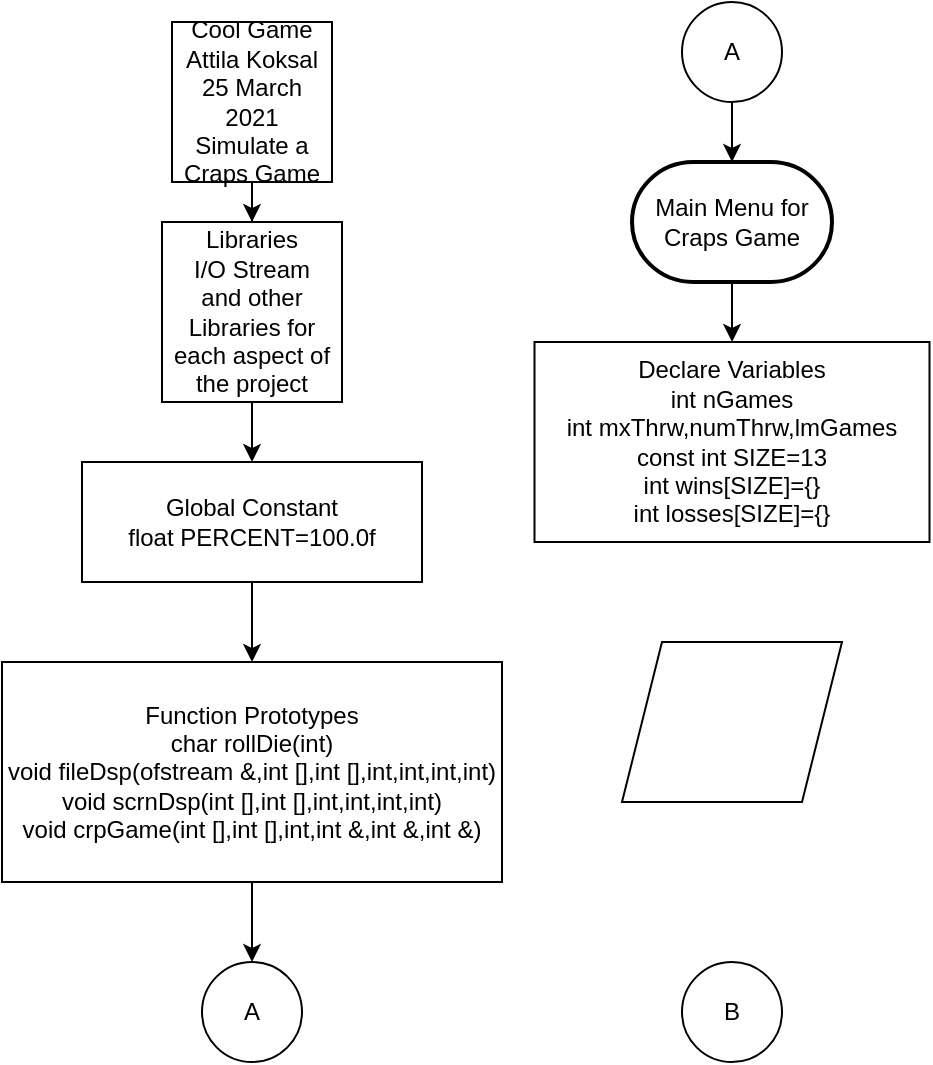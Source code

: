 <mxfile version="14.5.1" type="device"><diagram id="C5RBs43oDa-KdzZeNtuy" name="Page-1"><mxGraphModel dx="1038" dy="580" grid="1" gridSize="10" guides="1" tooltips="1" connect="1" arrows="1" fold="1" page="1" pageScale="1" pageWidth="827" pageHeight="1169" math="0" shadow="0"><root><mxCell id="WIyWlLk6GJQsqaUBKTNV-0"/><mxCell id="WIyWlLk6GJQsqaUBKTNV-1" parent="WIyWlLk6GJQsqaUBKTNV-0"/><mxCell id="A4RTOoCLaP5nwwJ5r5Nx-5" value="" style="edgeStyle=orthogonalEdgeStyle;rounded=0;orthogonalLoop=1;jettySize=auto;html=1;" edge="1" parent="WIyWlLk6GJQsqaUBKTNV-1" source="mPQuLuSIxWRG8TVKtKjL-20" target="mPQuLuSIxWRG8TVKtKjL-24"><mxGeometry relative="1" as="geometry"/></mxCell><mxCell id="mPQuLuSIxWRG8TVKtKjL-20" value="A" style="ellipse;whiteSpace=wrap;html=1;aspect=fixed;" parent="WIyWlLk6GJQsqaUBKTNV-1" vertex="1"><mxGeometry x="345" y="40" width="50" height="50" as="geometry"/></mxCell><mxCell id="A4RTOoCLaP5nwwJ5r5Nx-2" value="" style="edgeStyle=orthogonalEdgeStyle;rounded=0;orthogonalLoop=1;jettySize=auto;html=1;" edge="1" parent="WIyWlLk6GJQsqaUBKTNV-1" source="mPQuLuSIxWRG8TVKtKjL-24" target="mPQuLuSIxWRG8TVKtKjL-26"><mxGeometry relative="1" as="geometry"/></mxCell><mxCell id="mPQuLuSIxWRG8TVKtKjL-24" value="Main Menu for Craps Game" style="strokeWidth=2;html=1;shape=mxgraph.flowchart.terminator;whiteSpace=wrap;" parent="WIyWlLk6GJQsqaUBKTNV-1" vertex="1"><mxGeometry x="320" y="120" width="100" height="60" as="geometry"/></mxCell><mxCell id="mPQuLuSIxWRG8TVKtKjL-26" value="Declare Variables&lt;br&gt;int nGames&lt;br&gt;int mxThrw,numThrw,lmGames&lt;br&gt;const int SIZE=13&lt;br&gt;int wins[SIZE]={}&lt;br&gt;int losses[SIZE]={}" style="rounded=0;whiteSpace=wrap;html=1;" parent="WIyWlLk6GJQsqaUBKTNV-1" vertex="1"><mxGeometry x="271.25" y="210" width="197.5" height="100" as="geometry"/></mxCell><mxCell id="mPQuLuSIxWRG8TVKtKjL-0" value="Cool Game&lt;br&gt;Attila Koksal&lt;br&gt;25 March 2021&lt;br&gt;Simulate a Craps Game" style="whiteSpace=wrap;html=1;aspect=fixed;" parent="WIyWlLk6GJQsqaUBKTNV-1" vertex="1"><mxGeometry x="90" y="50" width="80" height="80" as="geometry"/></mxCell><mxCell id="mPQuLuSIxWRG8TVKtKjL-32" value="" style="edgeStyle=orthogonalEdgeStyle;rounded=0;orthogonalLoop=1;jettySize=auto;html=1;" parent="WIyWlLk6GJQsqaUBKTNV-1" source="mPQuLuSIxWRG8TVKtKjL-1" target="mPQuLuSIxWRG8TVKtKjL-27" edge="1"><mxGeometry relative="1" as="geometry"/></mxCell><mxCell id="mPQuLuSIxWRG8TVKtKjL-1" value="Libraries&lt;br&gt;I/O Stream&lt;br&gt;and other Libraries for each aspect of the project&lt;br&gt;" style="whiteSpace=wrap;html=1;aspect=fixed;" parent="WIyWlLk6GJQsqaUBKTNV-1" vertex="1"><mxGeometry x="85" y="150" width="90" height="90" as="geometry"/></mxCell><mxCell id="mPQuLuSIxWRG8TVKtKjL-13" value="" style="edgeStyle=orthogonalEdgeStyle;rounded=0;orthogonalLoop=1;jettySize=auto;html=1;" parent="WIyWlLk6GJQsqaUBKTNV-1" source="mPQuLuSIxWRG8TVKtKjL-0" target="mPQuLuSIxWRG8TVKtKjL-1" edge="1"><mxGeometry x="10" y="50" as="geometry"/></mxCell><mxCell id="mPQuLuSIxWRG8TVKtKjL-16" value="A" style="ellipse;whiteSpace=wrap;html=1;aspect=fixed;" parent="WIyWlLk6GJQsqaUBKTNV-1" vertex="1"><mxGeometry x="105" y="520" width="50" height="50" as="geometry"/></mxCell><mxCell id="mPQuLuSIxWRG8TVKtKjL-36" value="" style="edgeStyle=orthogonalEdgeStyle;rounded=0;orthogonalLoop=1;jettySize=auto;html=1;" parent="WIyWlLk6GJQsqaUBKTNV-1" source="mPQuLuSIxWRG8TVKtKjL-27" target="mPQuLuSIxWRG8TVKtKjL-34" edge="1"><mxGeometry relative="1" as="geometry"/></mxCell><mxCell id="mPQuLuSIxWRG8TVKtKjL-27" value="&lt;span&gt;Global Constant&lt;/span&gt;&lt;br&gt;&lt;span&gt;float PERCENT=100.0f&lt;/span&gt;" style="rounded=0;whiteSpace=wrap;html=1;" parent="WIyWlLk6GJQsqaUBKTNV-1" vertex="1"><mxGeometry x="45" y="270" width="170" height="60" as="geometry"/></mxCell><mxCell id="mPQuLuSIxWRG8TVKtKjL-35" value="" style="edgeStyle=orthogonalEdgeStyle;rounded=0;orthogonalLoop=1;jettySize=auto;html=1;" parent="WIyWlLk6GJQsqaUBKTNV-1" source="mPQuLuSIxWRG8TVKtKjL-34" target="mPQuLuSIxWRG8TVKtKjL-16" edge="1"><mxGeometry relative="1" as="geometry"/></mxCell><mxCell id="mPQuLuSIxWRG8TVKtKjL-34" value="&lt;span&gt;Function Prototypes&lt;/span&gt;&lt;br&gt;&lt;span&gt;char rollDie(int)&lt;/span&gt;&lt;br&gt;&lt;span&gt;void fileDsp(ofstream &amp;amp;,int [],int [],int,int,int,int)&lt;/span&gt;&lt;br&gt;&lt;span&gt;void scrnDsp(int [],int [],int,int,int,int)&lt;/span&gt;&lt;br&gt;&lt;span&gt;void crpGame(int [],int [],int,int &amp;amp;,int &amp;amp;,int &amp;amp;)&lt;/span&gt;" style="rounded=0;whiteSpace=wrap;html=1;" parent="WIyWlLk6GJQsqaUBKTNV-1" vertex="1"><mxGeometry x="5" y="370" width="250" height="110" as="geometry"/></mxCell><mxCell id="A4RTOoCLaP5nwwJ5r5Nx-6" value="" style="shape=parallelogram;perimeter=parallelogramPerimeter;whiteSpace=wrap;html=1;fixedSize=1;" vertex="1" parent="WIyWlLk6GJQsqaUBKTNV-1"><mxGeometry x="315" y="360" width="110" height="80" as="geometry"/></mxCell><mxCell id="A4RTOoCLaP5nwwJ5r5Nx-7" value="B" style="ellipse;whiteSpace=wrap;html=1;aspect=fixed;" vertex="1" parent="WIyWlLk6GJQsqaUBKTNV-1"><mxGeometry x="345" y="520" width="50" height="50" as="geometry"/></mxCell></root></mxGraphModel></diagram></mxfile>